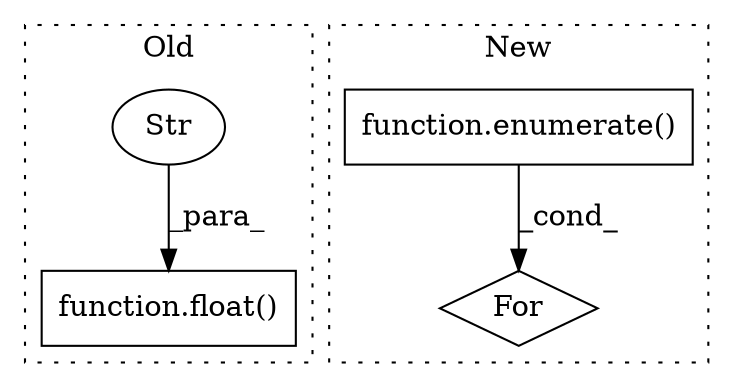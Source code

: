 digraph G {
subgraph cluster0 {
1 [label="function.float()" a="75" s="2590,2601" l="6,1" shape="box"];
3 [label="Str" a="66" s="2596" l="5" shape="ellipse"];
label = "Old";
style="dotted";
}
subgraph cluster1 {
2 [label="function.enumerate()" a="75" s="2761,2785" l="10,1" shape="box"];
4 [label="For" a="107" s="2739,2786" l="4,14" shape="diamond"];
label = "New";
style="dotted";
}
2 -> 4 [label="_cond_"];
3 -> 1 [label="_para_"];
}